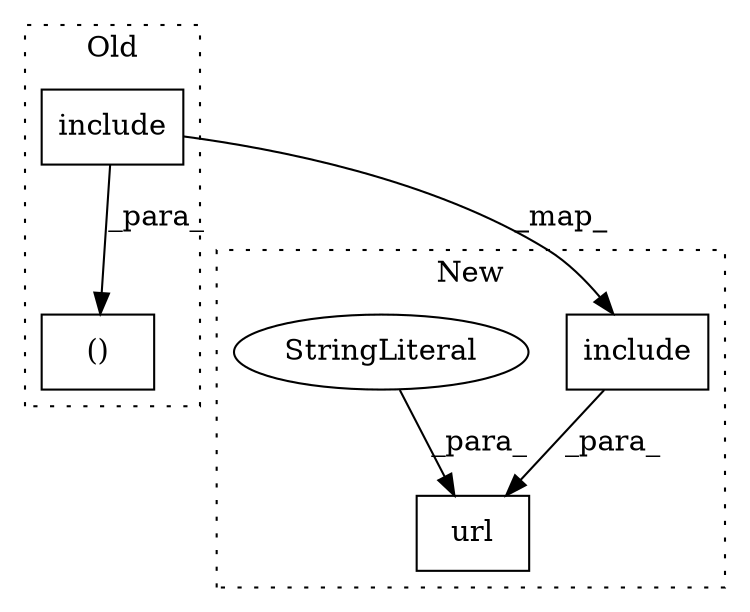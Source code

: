 digraph G {
subgraph cluster0 {
1 [label="include" a="32" s="575,601" l="8,1" shape="box"];
3 [label="()" a="106" s="559" l="43" shape="box"];
label = "Old";
style="dotted";
}
subgraph cluster1 {
2 [label="include" a="32" s="485,511" l="8,1" shape="box"];
4 [label="url" a="32" s="477,512" l="4,1" shape="box"];
5 [label="StringLiteral" a="45" s="481" l="3" shape="ellipse"];
label = "New";
style="dotted";
}
1 -> 2 [label="_map_"];
1 -> 3 [label="_para_"];
2 -> 4 [label="_para_"];
5 -> 4 [label="_para_"];
}